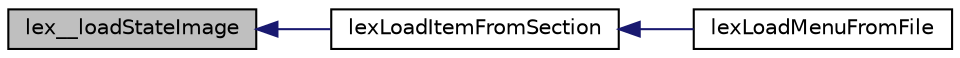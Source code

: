 digraph G
{
  edge [fontname="Helvetica",fontsize="10",labelfontname="Helvetica",labelfontsize="10"];
  node [fontname="Helvetica",fontsize="10",shape=record];
  rankdir=LR;
  Node1 [label="lex__loadStateImage",height=0.2,width=0.4,color="black", fillcolor="grey75", style="filled" fontcolor="black"];
  Node1 -> Node2 [dir=back,color="midnightblue",fontsize="10",style="solid",fontname="Helvetica"];
  Node2 [label="lexLoadItemFromSection",height=0.2,width=0.4,color="black", fillcolor="white", style="filled",URL="$lexmenu_8c.html#aa0eec9d940fb7595f52d0ea6455ff72c"];
  Node2 -> Node3 [dir=back,color="midnightblue",fontsize="10",style="solid",fontname="Helvetica"];
  Node3 [label="lexLoadMenuFromFile",height=0.2,width=0.4,color="black", fillcolor="white", style="filled",URL="$lexmenu_8c.html#a00bdf171af39c55de7695406e5953e5d"];
}
